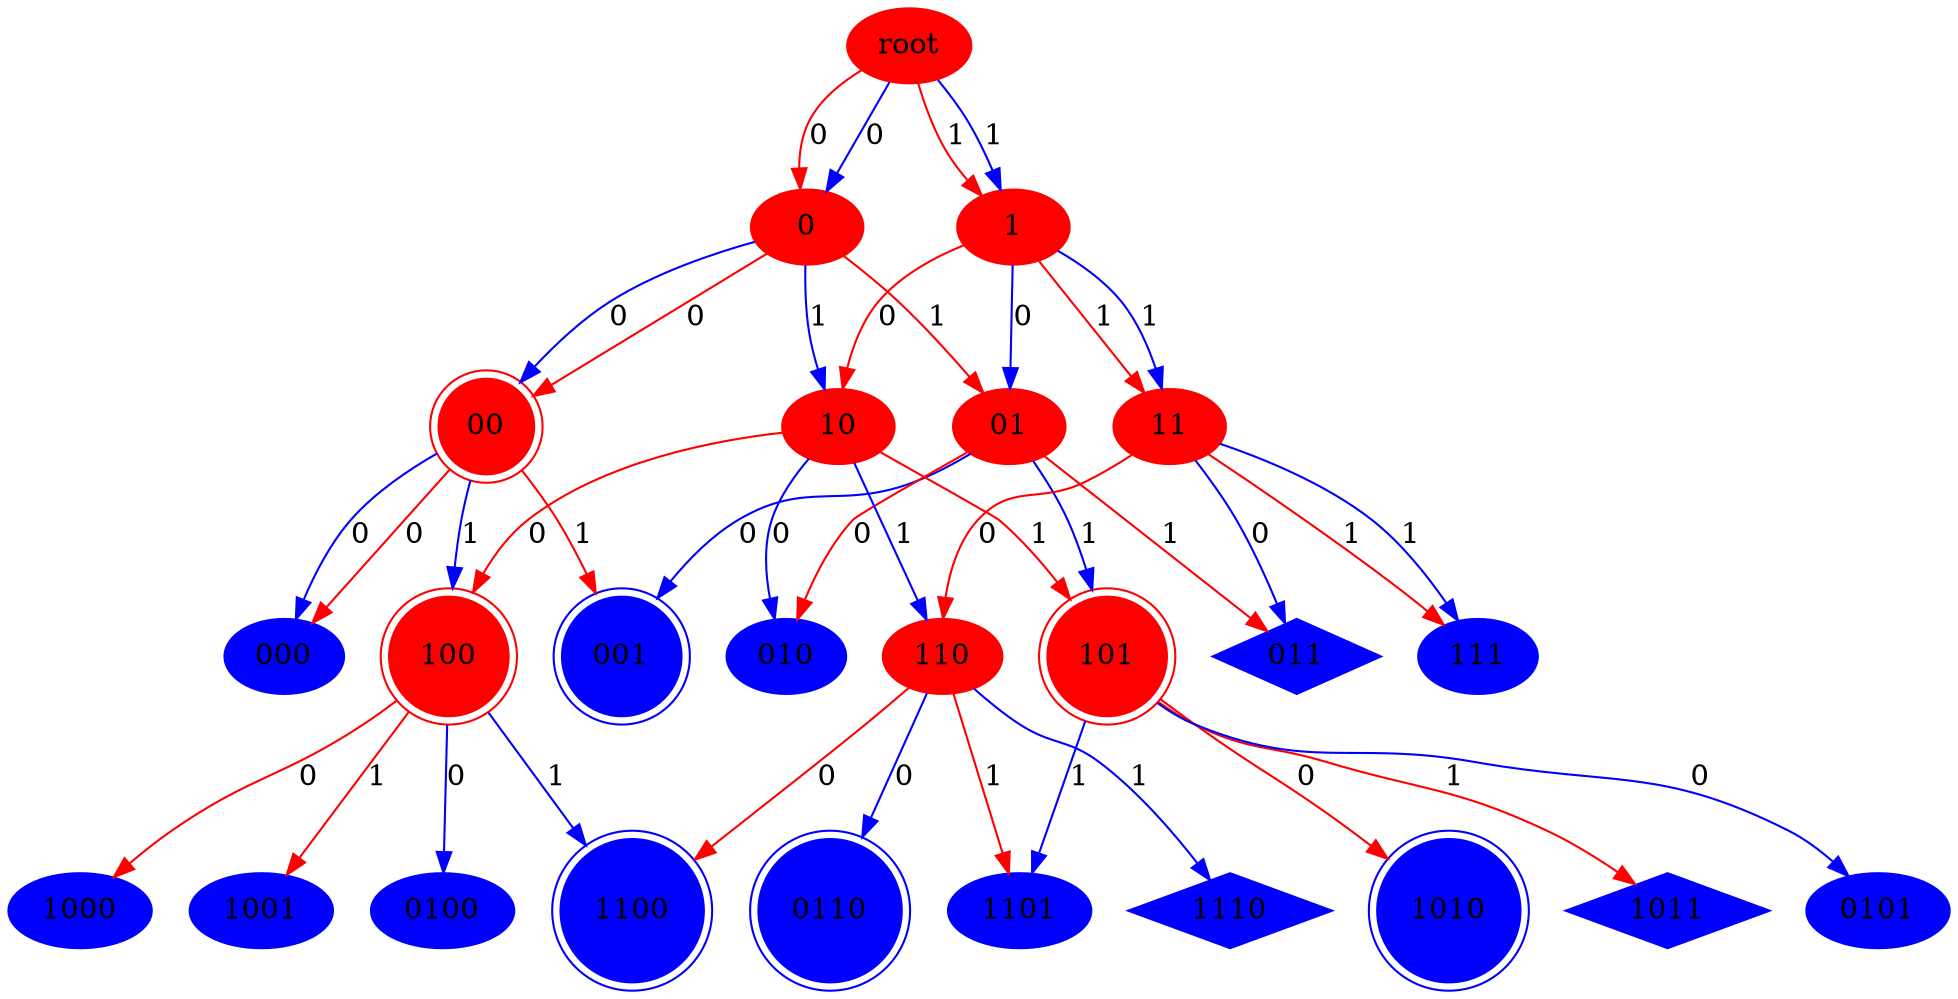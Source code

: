 digraph{ 
root  [color = red, style=filled]
0 [color = red, style=filled]
root -> 0 [color = red, label = 0] 
1 [color = red, style=filled]
root -> 1 [color = red, label = 1] 
root -> 0 [color = blue, label = 0] 
root -> 1 [color = blue, label = 1] 
00 [color = red, style=filled, shape=doublecircle]
0 -> 00 [color = red, label = 0] 
01 [color = red, style=filled]
0 -> 01 [color = red, label = 1] 
0 -> 00 [color = blue, label = 0] 
10 [color = red, style=filled]
0 -> 10 [color = blue, label = 1] 
1 -> 10 [color = red, label = 0] 
11 [color = red, style=filled]
1 -> 11 [color = red, label = 1] 
1 -> 01 [color = blue, label = 0] 
1 -> 11 [color = blue, label = 1] 
000 [color = blue, style=filled]
00 -> 000 [color = red, label = 0] 
001 [color = blue, style=filled, shape=doublecircle]
00 -> 001 [color = red, label = 1] 
00 -> 000 [color = blue, label = 0] 
100 [color = red, style=filled, shape=doublecircle]
00 -> 100 [color = blue, label = 1] 
010 [color = blue, style=filled]
01 -> 010 [color = red, label = 0] 
011 [color = blue, style=filled, shape=diamond]
01 -> 011 [color = red, label = 1] 
01 -> 001 [color = blue, label = 0] 
101 [color = red, style=filled, shape=doublecircle]
01 -> 101 [color = blue, label = 1] 
10 -> 100 [color = red, label = 0] 
10 -> 101 [color = red, label = 1] 
10 -> 010 [color = blue, label = 0] 
110 [color = red, style=filled]
10 -> 110 [color = blue, label = 1] 
11 -> 110 [color = red, label = 0] 
111 [color = blue, style=filled]
11 -> 111 [color = red, label = 1] 
11 -> 011 [color = blue, label = 0] 
11 -> 111 [color = blue, label = 1] 
1000 [color = blue, style=filled]
100 -> 1000 [color = red, label = 0] 
1001 [color = blue, style=filled]
100 -> 1001 [color = red, label = 1] 
0100 [color = blue, style=filled]
100 -> 0100 [color = blue, label = 0] 
1100 [color = blue, style=filled, shape=doublecircle]
100 -> 1100 [color = blue, label = 1] 
1010 [color = blue, style=filled, shape=doublecircle]
101 -> 1010 [color = red, label = 0] 
1011 [color = blue, style=filled, shape=diamond]
101 -> 1011 [color = red, label = 1] 
0101 [color = blue, style=filled]
101 -> 0101 [color = blue, label = 0] 
1101 [color = blue, style=filled]
101 -> 1101 [color = blue, label = 1] 
110 -> 1100 [color = red, label = 0] 
110 -> 1101 [color = red, label = 1] 
0110 [color = blue, style=filled, shape=doublecircle]
110 -> 0110 [color = blue, label = 0] 
1110 [color = blue, style=filled, shape=diamond]
110 -> 1110 [color = blue, label = 1] 
} 
